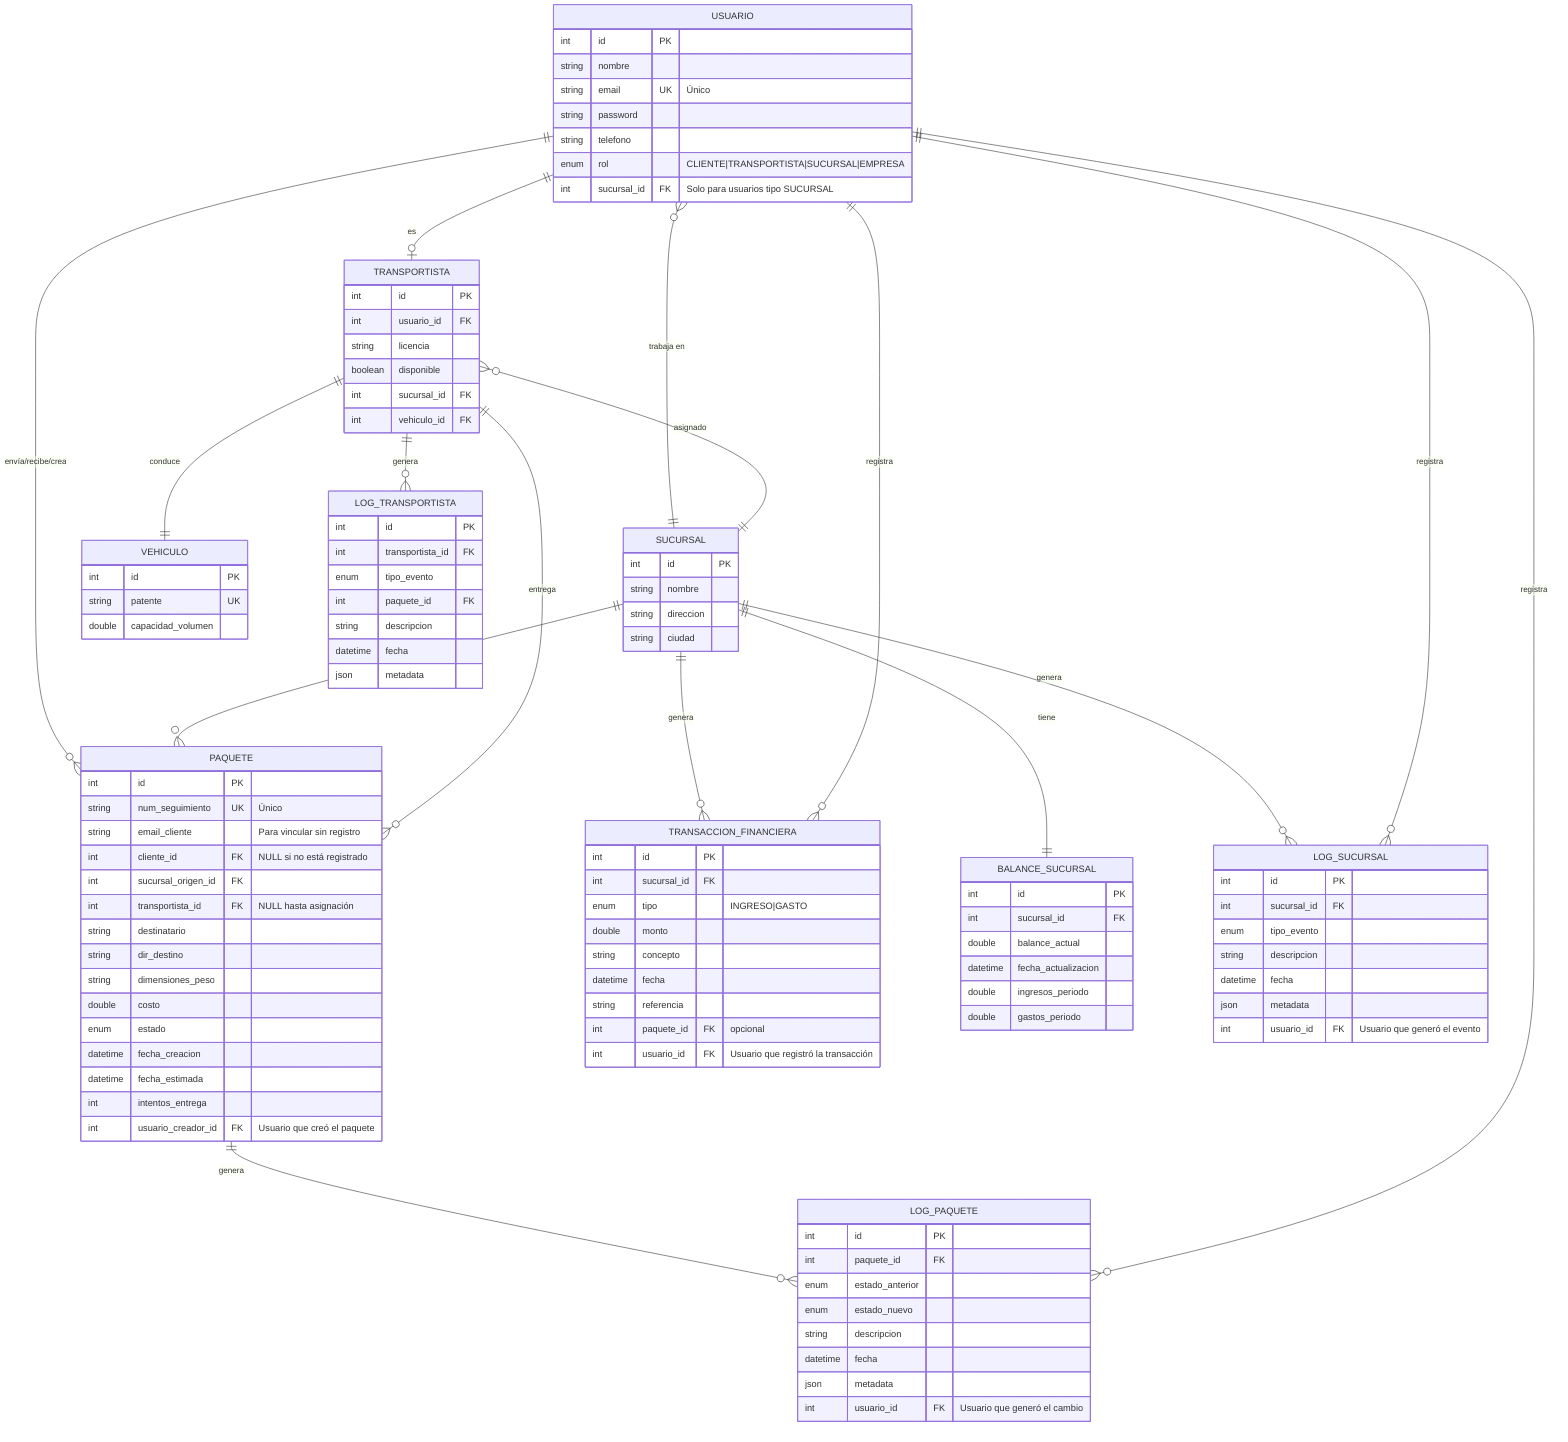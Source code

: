 erDiagram
    USUARIO {
        int id PK
        string nombre
        string email UK "Único"
        string password
        string telefono
        enum rol "CLIENTE|TRANSPORTISTA|SUCURSAL|EMPRESA"
        int sucursal_id FK "Solo para usuarios tipo SUCURSAL"
    }

    TRANSPORTISTA {
        int id PK
        int usuario_id FK
        string licencia
        boolean disponible
        int sucursal_id FK
        int vehiculo_id FK
    }

    SUCURSAL {
        int id PK
        string nombre
        string direccion
        string ciudad
    }

    PAQUETE {
        int id PK
        string num_seguimiento UK "Único"
        string email_cliente "Para vincular sin registro"
        int cliente_id FK "NULL si no está registrado"
        int sucursal_origen_id FK
        int transportista_id FK "NULL hasta asignación"
        string destinatario
        string dir_destino
        string dimensiones_peso
        double costo
        enum estado
        datetime fecha_creacion
        datetime fecha_estimada
        int intentos_entrega
        int usuario_creador_id FK "Usuario que creó el paquete"
    }

    VEHICULO {
        int id PK
        string patente UK
        double capacidad_volumen
    }

    TRANSACCION_FINANCIERA {
        int id PK
        int sucursal_id FK
        enum tipo "INGRESO|GASTO"
        double monto
        string concepto
        datetime fecha
        string referencia
        int paquete_id FK "opcional"
        int usuario_id FK "Usuario que registró la transacción"
    }

    BALANCE_SUCURSAL {
        int id PK
        int sucursal_id FK
        double balance_actual
        datetime fecha_actualizacion
        double ingresos_periodo
        double gastos_periodo
    }

    LOG_SUCURSAL {
        int id PK
        int sucursal_id FK
        enum tipo_evento
        string descripcion
        datetime fecha
        json metadata
        int usuario_id FK "Usuario que generó el evento"
    }

    LOG_TRANSPORTISTA {
        int id PK
        int transportista_id FK
        enum tipo_evento
        int paquete_id FK
        string descripcion
        datetime fecha
        json metadata
    }

    LOG_PAQUETE {
        int id PK
        int paquete_id FK
        enum estado_anterior
        enum estado_nuevo
        string descripcion
        datetime fecha
        json metadata
        int usuario_id FK "Usuario que generó el cambio"
    }

    %% Relaciones principales
    USUARIO }o--|| SUCURSAL : "trabaja en"
    USUARIO ||--o{ PAQUETE : "envía/recibe/crea"
    USUARIO ||--o| TRANSPORTISTA : es
    TRANSPORTISTA ||--|| VEHICULO : conduce
    TRANSPORTISTA }o--|| SUCURSAL : "asignado"
    SUCURSAL ||--o{ PAQUETE : "gestiona"
    TRANSPORTISTA ||--o{ PAQUETE : "entrega"

    %% Relaciones financieras
    SUCURSAL ||--o{ TRANSACCION_FINANCIERA : "genera"
    SUCURSAL ||--|| BALANCE_SUCURSAL : "tiene"
    USUARIO ||--o{ TRANSACCION_FINANCIERA : "registra"

    %% Relaciones de logs
    SUCURSAL ||--o{ LOG_SUCURSAL : "genera"
    TRANSPORTISTA ||--o{ LOG_TRANSPORTISTA : "genera"
    PAQUETE ||--o{ LOG_PAQUETE : "genera"
    USUARIO ||--o{ LOG_SUCURSAL : "registra"
    USUARIO ||--o{ LOG_PAQUETE : "registra"